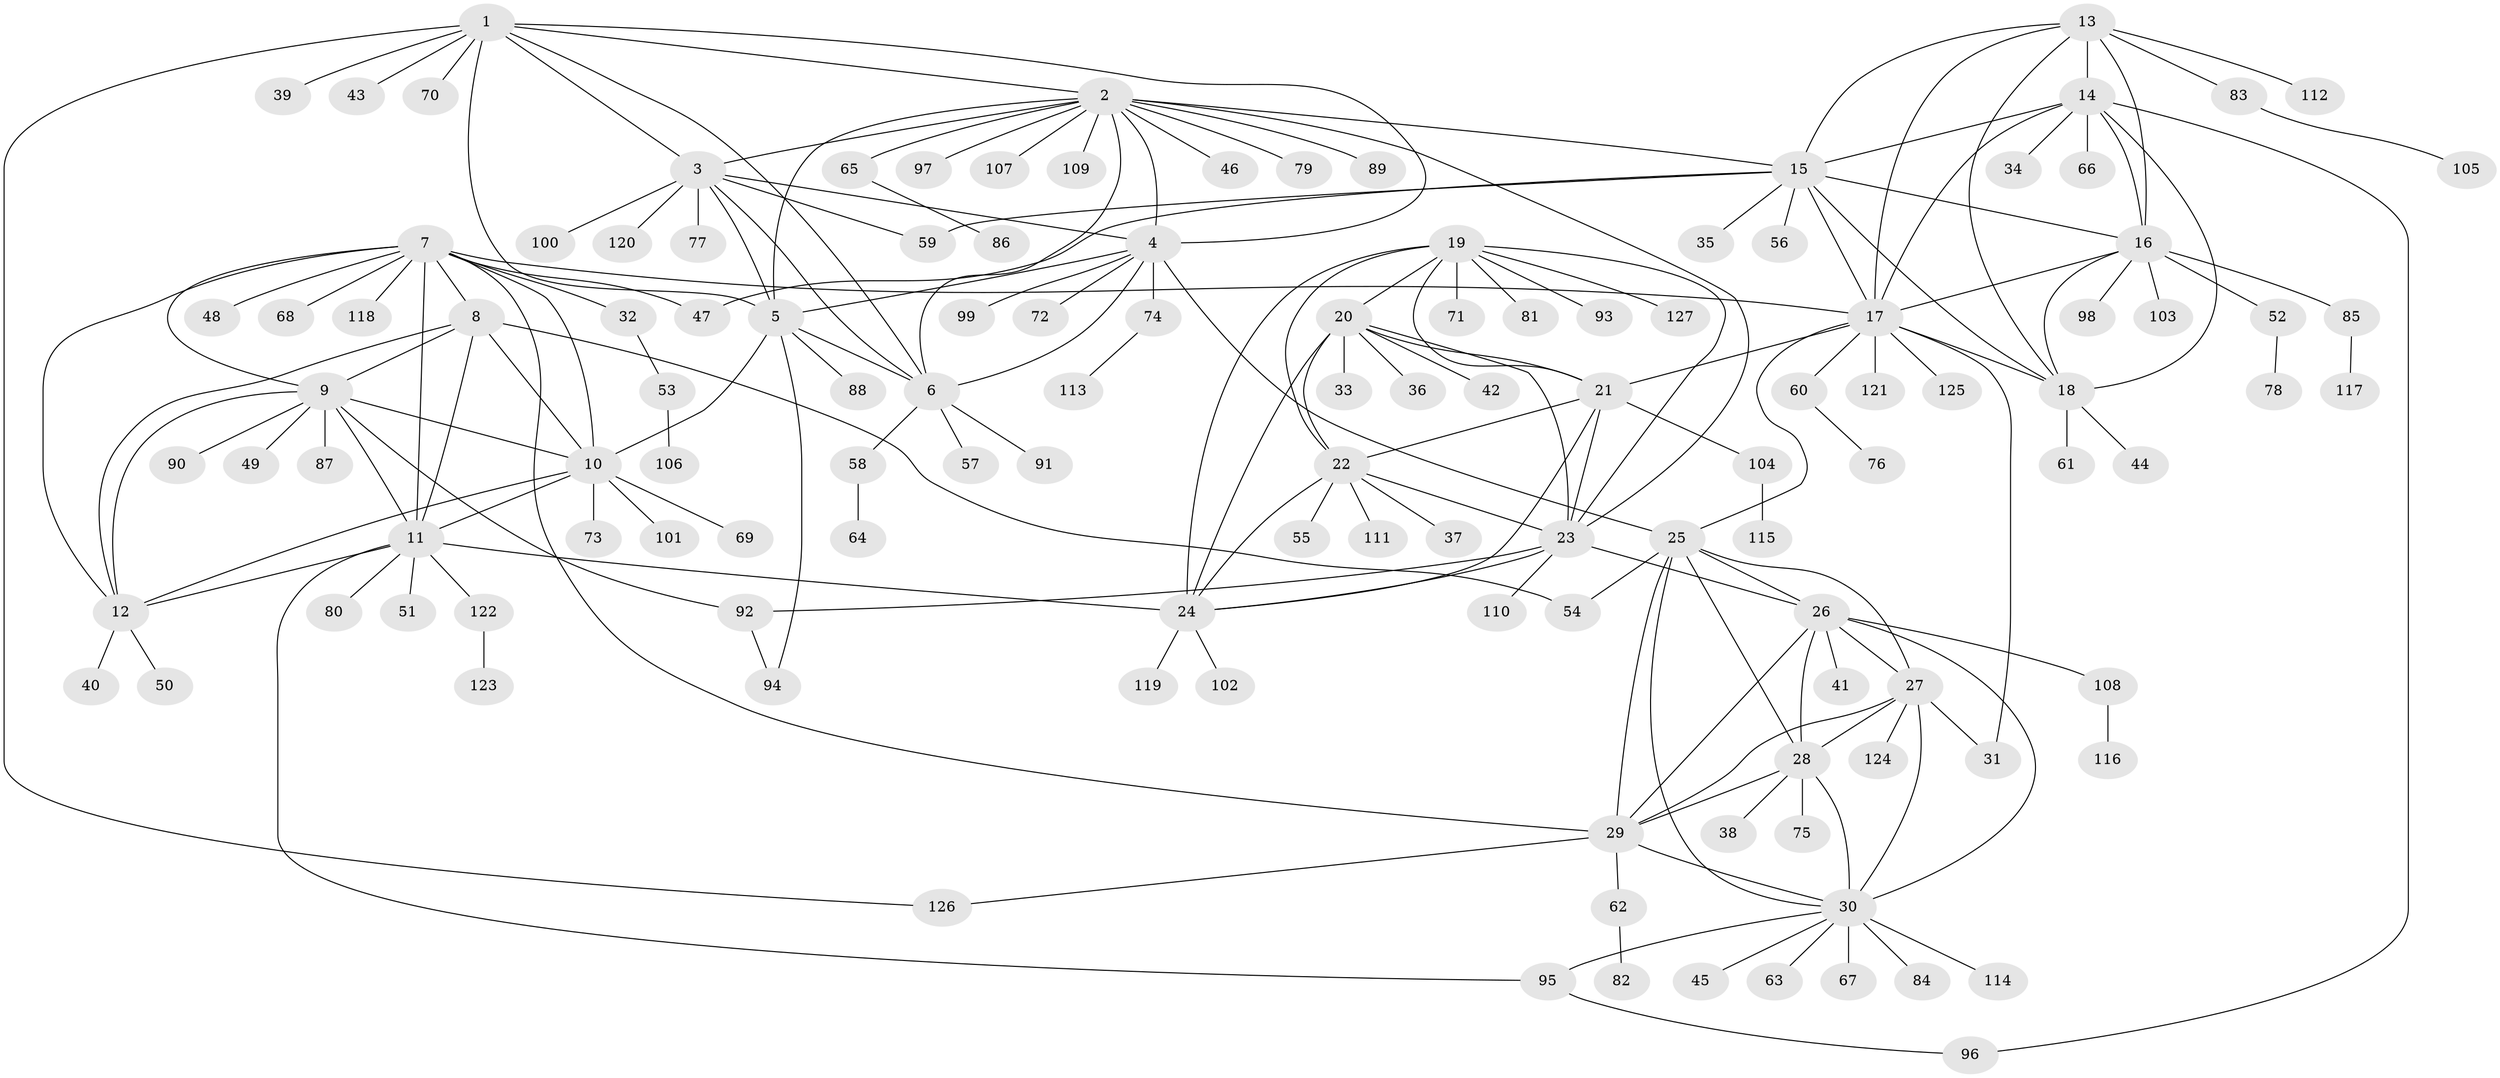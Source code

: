 // Generated by graph-tools (version 1.1) at 2025/37/03/09/25 02:37:23]
// undirected, 127 vertices, 191 edges
graph export_dot {
graph [start="1"]
  node [color=gray90,style=filled];
  1;
  2;
  3;
  4;
  5;
  6;
  7;
  8;
  9;
  10;
  11;
  12;
  13;
  14;
  15;
  16;
  17;
  18;
  19;
  20;
  21;
  22;
  23;
  24;
  25;
  26;
  27;
  28;
  29;
  30;
  31;
  32;
  33;
  34;
  35;
  36;
  37;
  38;
  39;
  40;
  41;
  42;
  43;
  44;
  45;
  46;
  47;
  48;
  49;
  50;
  51;
  52;
  53;
  54;
  55;
  56;
  57;
  58;
  59;
  60;
  61;
  62;
  63;
  64;
  65;
  66;
  67;
  68;
  69;
  70;
  71;
  72;
  73;
  74;
  75;
  76;
  77;
  78;
  79;
  80;
  81;
  82;
  83;
  84;
  85;
  86;
  87;
  88;
  89;
  90;
  91;
  92;
  93;
  94;
  95;
  96;
  97;
  98;
  99;
  100;
  101;
  102;
  103;
  104;
  105;
  106;
  107;
  108;
  109;
  110;
  111;
  112;
  113;
  114;
  115;
  116;
  117;
  118;
  119;
  120;
  121;
  122;
  123;
  124;
  125;
  126;
  127;
  1 -- 2;
  1 -- 3;
  1 -- 4;
  1 -- 5;
  1 -- 6;
  1 -- 39;
  1 -- 43;
  1 -- 70;
  1 -- 126;
  2 -- 3;
  2 -- 4;
  2 -- 5;
  2 -- 6;
  2 -- 15;
  2 -- 23;
  2 -- 46;
  2 -- 65;
  2 -- 79;
  2 -- 89;
  2 -- 97;
  2 -- 107;
  2 -- 109;
  3 -- 4;
  3 -- 5;
  3 -- 6;
  3 -- 59;
  3 -- 77;
  3 -- 100;
  3 -- 120;
  4 -- 5;
  4 -- 6;
  4 -- 25;
  4 -- 72;
  4 -- 74;
  4 -- 99;
  5 -- 6;
  5 -- 10;
  5 -- 88;
  5 -- 94;
  6 -- 57;
  6 -- 58;
  6 -- 91;
  7 -- 8;
  7 -- 9;
  7 -- 10;
  7 -- 11;
  7 -- 12;
  7 -- 17;
  7 -- 29;
  7 -- 32;
  7 -- 47;
  7 -- 48;
  7 -- 68;
  7 -- 118;
  8 -- 9;
  8 -- 10;
  8 -- 11;
  8 -- 12;
  8 -- 54;
  9 -- 10;
  9 -- 11;
  9 -- 12;
  9 -- 49;
  9 -- 87;
  9 -- 90;
  9 -- 92;
  10 -- 11;
  10 -- 12;
  10 -- 69;
  10 -- 73;
  10 -- 101;
  11 -- 12;
  11 -- 24;
  11 -- 51;
  11 -- 80;
  11 -- 95;
  11 -- 122;
  12 -- 40;
  12 -- 50;
  13 -- 14;
  13 -- 15;
  13 -- 16;
  13 -- 17;
  13 -- 18;
  13 -- 83;
  13 -- 112;
  14 -- 15;
  14 -- 16;
  14 -- 17;
  14 -- 18;
  14 -- 34;
  14 -- 66;
  14 -- 96;
  15 -- 16;
  15 -- 17;
  15 -- 18;
  15 -- 35;
  15 -- 47;
  15 -- 56;
  15 -- 59;
  16 -- 17;
  16 -- 18;
  16 -- 52;
  16 -- 85;
  16 -- 98;
  16 -- 103;
  17 -- 18;
  17 -- 21;
  17 -- 25;
  17 -- 31;
  17 -- 60;
  17 -- 121;
  17 -- 125;
  18 -- 44;
  18 -- 61;
  19 -- 20;
  19 -- 21;
  19 -- 22;
  19 -- 23;
  19 -- 24;
  19 -- 71;
  19 -- 81;
  19 -- 93;
  19 -- 127;
  20 -- 21;
  20 -- 22;
  20 -- 23;
  20 -- 24;
  20 -- 33;
  20 -- 36;
  20 -- 42;
  21 -- 22;
  21 -- 23;
  21 -- 24;
  21 -- 104;
  22 -- 23;
  22 -- 24;
  22 -- 37;
  22 -- 55;
  22 -- 111;
  23 -- 24;
  23 -- 26;
  23 -- 92;
  23 -- 110;
  24 -- 102;
  24 -- 119;
  25 -- 26;
  25 -- 27;
  25 -- 28;
  25 -- 29;
  25 -- 30;
  25 -- 54;
  26 -- 27;
  26 -- 28;
  26 -- 29;
  26 -- 30;
  26 -- 41;
  26 -- 108;
  27 -- 28;
  27 -- 29;
  27 -- 30;
  27 -- 31;
  27 -- 124;
  28 -- 29;
  28 -- 30;
  28 -- 38;
  28 -- 75;
  29 -- 30;
  29 -- 62;
  29 -- 126;
  30 -- 45;
  30 -- 63;
  30 -- 67;
  30 -- 84;
  30 -- 95;
  30 -- 114;
  32 -- 53;
  52 -- 78;
  53 -- 106;
  58 -- 64;
  60 -- 76;
  62 -- 82;
  65 -- 86;
  74 -- 113;
  83 -- 105;
  85 -- 117;
  92 -- 94;
  95 -- 96;
  104 -- 115;
  108 -- 116;
  122 -- 123;
}
